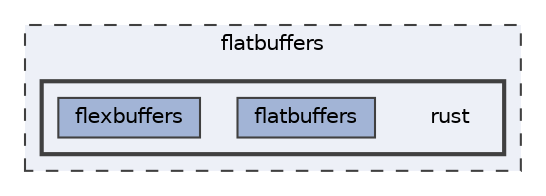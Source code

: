 digraph "flatbuffers/rust"
{
 // LATEX_PDF_SIZE
  bgcolor="transparent";
  edge [fontname=Helvetica,fontsize=10,labelfontname=Helvetica,labelfontsize=10];
  node [fontname=Helvetica,fontsize=10,shape=box,height=0.2,width=0.4];
  compound=true
  subgraph clusterdir_aab3332a77760f74556dcb4aee61b405 {
    graph [ bgcolor="#edf0f7", pencolor="grey25", label="flatbuffers", fontname=Helvetica,fontsize=10 style="filled,dashed", URL="dir_aab3332a77760f74556dcb4aee61b405.html",tooltip=""]
  subgraph clusterdir_3ba5f9101eb9002aaa9b8666e7d2074e {
    graph [ bgcolor="#edf0f7", pencolor="grey25", label="", fontname=Helvetica,fontsize=10 style="filled,bold", URL="dir_3ba5f9101eb9002aaa9b8666e7d2074e.html",tooltip=""]
    dir_3ba5f9101eb9002aaa9b8666e7d2074e [shape=plaintext, label="rust"];
  dir_e01dd3ca61ab8354385df2ec1ea20f63 [label="flatbuffers", fillcolor="#a2b4d6", color="grey25", style="filled", URL="dir_e01dd3ca61ab8354385df2ec1ea20f63.html",tooltip=""];
  dir_f3b7fa3bdc7acc0d6eceb61a5aab296f [label="flexbuffers", fillcolor="#a2b4d6", color="grey25", style="filled", URL="dir_f3b7fa3bdc7acc0d6eceb61a5aab296f.html",tooltip=""];
  }
  }
}
